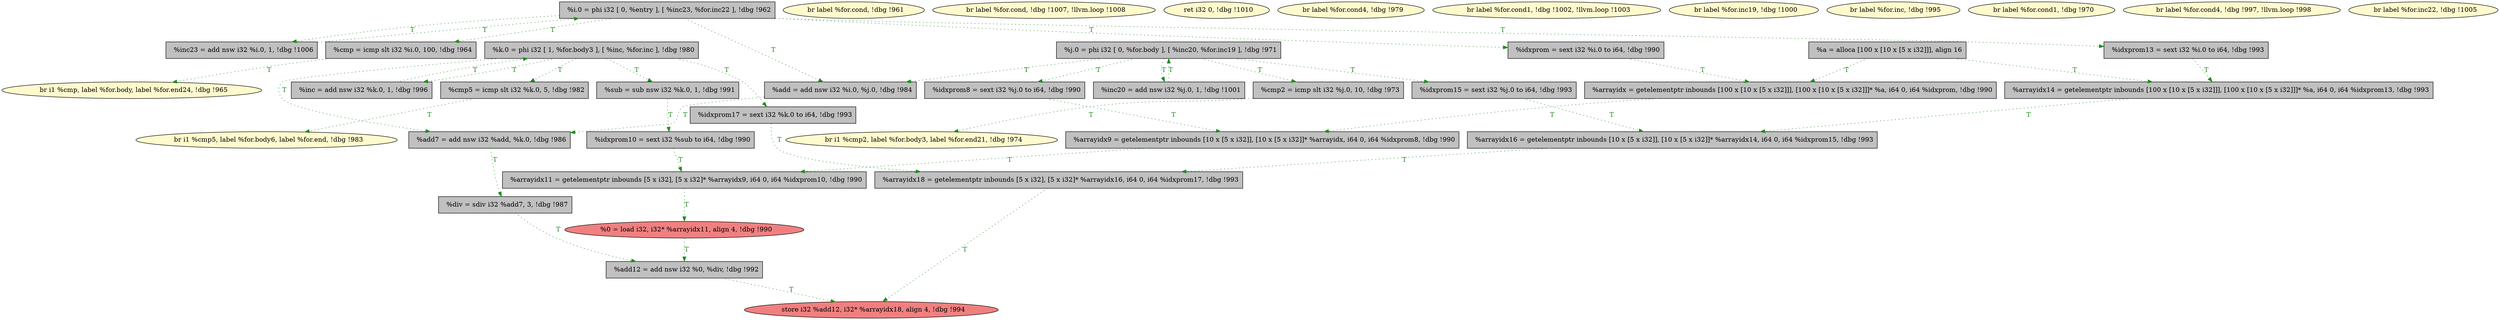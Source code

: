 
digraph G {


node55 [fillcolor=grey,label="  %idxprom17 = sext i32 %k.0 to i64, !dbg !993",shape=rectangle,style=filled ]
node54 [fillcolor=grey,label="  %arrayidx14 = getelementptr inbounds [100 x [10 x [5 x i32]]], [100 x [10 x [5 x i32]]]* %a, i64 0, i64 %idxprom13, !dbg !993",shape=rectangle,style=filled ]
node51 [fillcolor=lemonchiffon,label="  br i1 %cmp2, label %for.body3, label %for.end21, !dbg !974",shape=ellipse,style=filled ]
node30 [fillcolor=grey,label="  %div = sdiv i32 %add7, 3, !dbg !987",shape=rectangle,style=filled ]
node28 [fillcolor=lemonchiffon,label="  br label %for.cond, !dbg !961",shape=ellipse,style=filled ]
node27 [fillcolor=grey,label="  %add = add nsw i32 %i.0, %j.0, !dbg !984",shape=rectangle,style=filled ]
node16 [fillcolor=grey,label="  %inc23 = add nsw i32 %i.0, 1, !dbg !1006",shape=rectangle,style=filled ]
node15 [fillcolor=lemonchiffon,label="  br label %for.cond, !dbg !1007, !llvm.loop !1008",shape=ellipse,style=filled ]
node25 [fillcolor=grey,label="  %arrayidx16 = getelementptr inbounds [10 x [5 x i32]], [10 x [5 x i32]]* %arrayidx14, i64 0, i64 %idxprom15, !dbg !993",shape=rectangle,style=filled ]
node21 [fillcolor=grey,label="  %cmp5 = icmp slt i32 %k.0, 5, !dbg !982",shape=rectangle,style=filled ]
node35 [fillcolor=lemonchiffon,label="  br i1 %cmp, label %for.body, label %for.end24, !dbg !965",shape=ellipse,style=filled ]
node49 [fillcolor=lemonchiffon,label="  ret i32 0, !dbg !1010",shape=ellipse,style=filled ]
node29 [fillcolor=lightcoral,label="  %0 = load i32, i32* %arrayidx11, align 4, !dbg !990",shape=ellipse,style=filled ]
node26 [fillcolor=grey,label="  %k.0 = phi i32 [ 1, %for.body3 ], [ %inc, %for.inc ], !dbg !980",shape=rectangle,style=filled ]
node20 [fillcolor=grey,label="  %idxprom15 = sext i32 %j.0 to i64, !dbg !993",shape=rectangle,style=filled ]
node52 [fillcolor=grey,label="  %inc = add nsw i32 %k.0, 1, !dbg !996",shape=rectangle,style=filled ]
node36 [fillcolor=lemonchiffon,label="  br i1 %cmp5, label %for.body6, label %for.end, !dbg !983",shape=ellipse,style=filled ]
node23 [fillcolor=lemonchiffon,label="  br label %for.cond4, !dbg !979",shape=ellipse,style=filled ]
node48 [fillcolor=grey,label="  %idxprom10 = sext i32 %sub to i64, !dbg !990",shape=rectangle,style=filled ]
node17 [fillcolor=lemonchiffon,label="  br label %for.cond1, !dbg !1002, !llvm.loop !1003",shape=ellipse,style=filled ]
node31 [fillcolor=grey,label="  %a = alloca [100 x [10 x [5 x i32]]], align 16",shape=rectangle,style=filled ]
node39 [fillcolor=lightcoral,label="  store i32 %add12, i32* %arrayidx18, align 4, !dbg !994",shape=ellipse,style=filled ]
node18 [fillcolor=grey,label="  %inc20 = add nsw i32 %j.0, 1, !dbg !1001",shape=rectangle,style=filled ]
node24 [fillcolor=grey,label="  %arrayidx11 = getelementptr inbounds [5 x i32], [5 x i32]* %arrayidx9, i64 0, i64 %idxprom10, !dbg !990",shape=rectangle,style=filled ]
node19 [fillcolor=grey,label="  %add7 = add nsw i32 %add, %k.0, !dbg !986",shape=rectangle,style=filled ]
node22 [fillcolor=grey,label="  %arrayidx9 = getelementptr inbounds [10 x [5 x i32]], [10 x [5 x i32]]* %arrayidx, i64 0, i64 %idxprom8, !dbg !990",shape=rectangle,style=filled ]
node50 [fillcolor=grey,label="  %add12 = add nsw i32 %0, %div, !dbg !992",shape=rectangle,style=filled ]
node37 [fillcolor=lemonchiffon,label="  br label %for.inc19, !dbg !1000",shape=ellipse,style=filled ]
node41 [fillcolor=grey,label="  %arrayidx = getelementptr inbounds [100 x [10 x [5 x i32]]], [100 x [10 x [5 x i32]]]* %a, i64 0, i64 %idxprom, !dbg !990",shape=rectangle,style=filled ]
node43 [fillcolor=lemonchiffon,label="  br label %for.inc, !dbg !995",shape=ellipse,style=filled ]
node53 [fillcolor=grey,label="  %i.0 = phi i32 [ 0, %entry ], [ %inc23, %for.inc22 ], !dbg !962",shape=rectangle,style=filled ]
node33 [fillcolor=grey,label="  %cmp = icmp slt i32 %i.0, 100, !dbg !964",shape=rectangle,style=filled ]
node38 [fillcolor=lemonchiffon,label="  br label %for.cond1, !dbg !970",shape=ellipse,style=filled ]
node32 [fillcolor=grey,label="  %j.0 = phi i32 [ 0, %for.body ], [ %inc20, %for.inc19 ], !dbg !971",shape=rectangle,style=filled ]
node40 [fillcolor=grey,label="  %idxprom = sext i32 %i.0 to i64, !dbg !990",shape=rectangle,style=filled ]
node44 [fillcolor=lemonchiffon,label="  br label %for.cond4, !dbg !997, !llvm.loop !998",shape=ellipse,style=filled ]
node42 [fillcolor=grey,label="  %idxprom8 = sext i32 %j.0 to i64, !dbg !990",shape=rectangle,style=filled ]
node45 [fillcolor=grey,label="  %sub = sub nsw i32 %k.0, 1, !dbg !991",shape=rectangle,style=filled ]
node56 [fillcolor=grey,label="  %arrayidx18 = getelementptr inbounds [5 x i32], [5 x i32]* %arrayidx16, i64 0, i64 %idxprom17, !dbg !993",shape=rectangle,style=filled ]
node34 [fillcolor=grey,label="  %idxprom13 = sext i32 %i.0 to i64, !dbg !993",shape=rectangle,style=filled ]
node46 [fillcolor=lemonchiffon,label="  br label %for.inc22, !dbg !1005",shape=ellipse,style=filled ]
node47 [fillcolor=grey,label="  %cmp2 = icmp slt i32 %j.0, 10, !dbg !973",shape=rectangle,style=filled ]

node26->node21 [style=dotted,color=forestgreen,label="T",fontcolor=forestgreen ]
node50->node39 [style=dotted,color=forestgreen,label="T",fontcolor=forestgreen ]
node22->node24 [style=dotted,color=forestgreen,label="T",fontcolor=forestgreen ]
node26->node55 [style=dotted,color=forestgreen,label="T",fontcolor=forestgreen ]
node24->node29 [style=dotted,color=forestgreen,label="T",fontcolor=forestgreen ]
node53->node33 [style=dotted,color=forestgreen,label="T",fontcolor=forestgreen ]
node41->node22 [style=dotted,color=forestgreen,label="T",fontcolor=forestgreen ]
node16->node53 [style=dotted,color=forestgreen,label="T",fontcolor=forestgreen ]
node32->node18 [style=dotted,color=forestgreen,label="T",fontcolor=forestgreen ]
node32->node42 [style=dotted,color=forestgreen,label="T",fontcolor=forestgreen ]
node34->node54 [style=dotted,color=forestgreen,label="T",fontcolor=forestgreen ]
node55->node56 [style=dotted,color=forestgreen,label="T",fontcolor=forestgreen ]
node25->node56 [style=dotted,color=forestgreen,label="T",fontcolor=forestgreen ]
node33->node35 [style=dotted,color=forestgreen,label="T",fontcolor=forestgreen ]
node26->node19 [style=dotted,color=forestgreen,label="T",fontcolor=forestgreen ]
node48->node24 [style=dotted,color=forestgreen,label="T",fontcolor=forestgreen ]
node54->node25 [style=dotted,color=forestgreen,label="T",fontcolor=forestgreen ]
node30->node50 [style=dotted,color=forestgreen,label="T",fontcolor=forestgreen ]
node52->node26 [style=dotted,color=forestgreen,label="T",fontcolor=forestgreen ]
node53->node27 [style=dotted,color=forestgreen,label="T",fontcolor=forestgreen ]
node19->node30 [style=dotted,color=forestgreen,label="T",fontcolor=forestgreen ]
node26->node45 [style=dotted,color=forestgreen,label="T",fontcolor=forestgreen ]
node53->node34 [style=dotted,color=forestgreen,label="T",fontcolor=forestgreen ]
node29->node50 [style=dotted,color=forestgreen,label="T",fontcolor=forestgreen ]
node20->node25 [style=dotted,color=forestgreen,label="T",fontcolor=forestgreen ]
node47->node51 [style=dotted,color=forestgreen,label="T",fontcolor=forestgreen ]
node56->node39 [style=dotted,color=forestgreen,label="T",fontcolor=forestgreen ]
node31->node41 [style=dotted,color=forestgreen,label="T",fontcolor=forestgreen ]
node31->node54 [style=dotted,color=forestgreen,label="T",fontcolor=forestgreen ]
node53->node16 [style=dotted,color=forestgreen,label="T",fontcolor=forestgreen ]
node18->node32 [style=dotted,color=forestgreen,label="T",fontcolor=forestgreen ]
node27->node19 [style=dotted,color=forestgreen,label="T",fontcolor=forestgreen ]
node21->node36 [style=dotted,color=forestgreen,label="T",fontcolor=forestgreen ]
node42->node22 [style=dotted,color=forestgreen,label="T",fontcolor=forestgreen ]
node32->node20 [style=dotted,color=forestgreen,label="T",fontcolor=forestgreen ]
node53->node40 [style=dotted,color=forestgreen,label="T",fontcolor=forestgreen ]
node32->node27 [style=dotted,color=forestgreen,label="T",fontcolor=forestgreen ]
node40->node41 [style=dotted,color=forestgreen,label="T",fontcolor=forestgreen ]
node32->node47 [style=dotted,color=forestgreen,label="T",fontcolor=forestgreen ]
node26->node52 [style=dotted,color=forestgreen,label="T",fontcolor=forestgreen ]
node45->node48 [style=dotted,color=forestgreen,label="T",fontcolor=forestgreen ]


}
